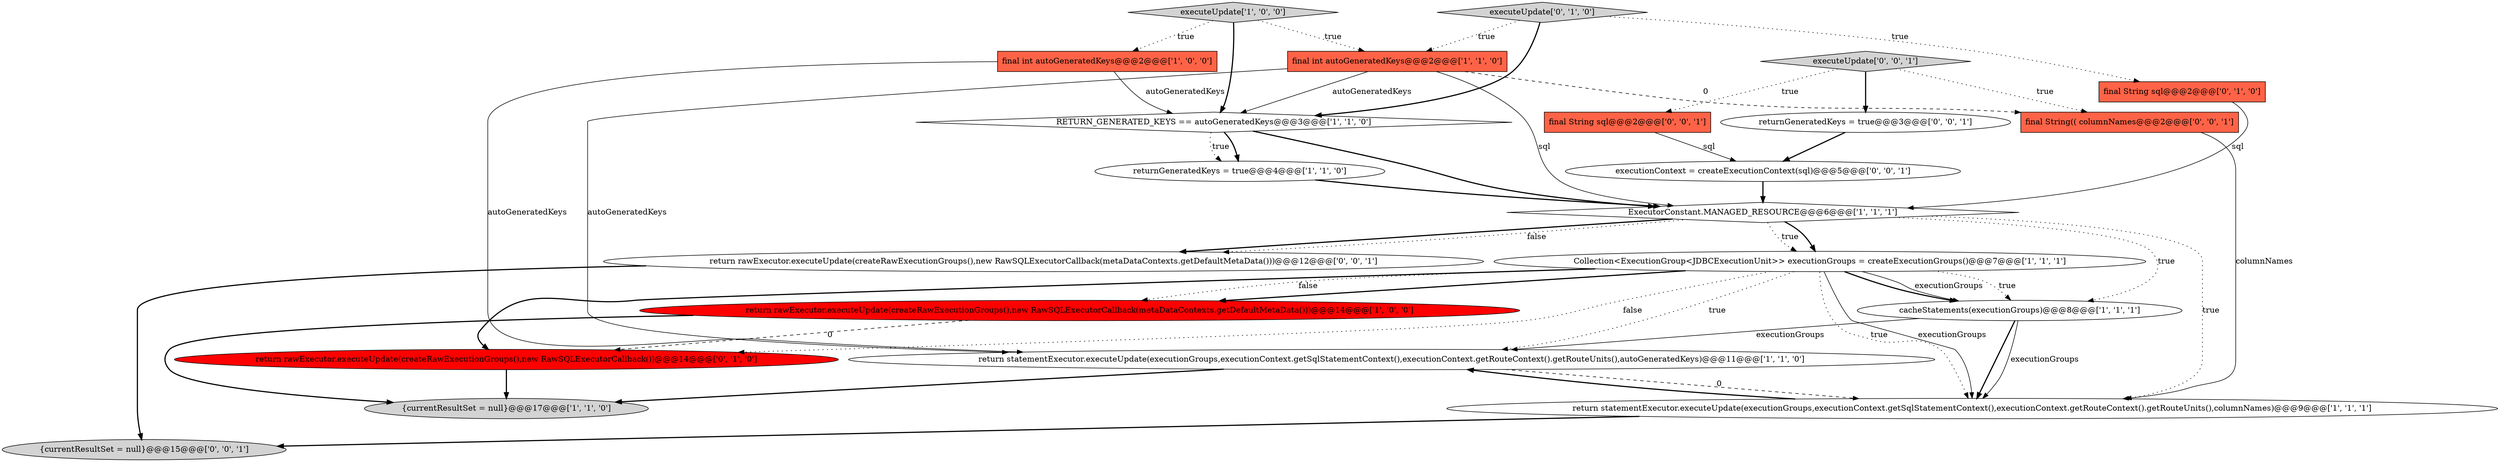 digraph {
19 [style = filled, label = "returnGeneratedKeys = true@@@3@@@['0', '0', '1']", fillcolor = white, shape = ellipse image = "AAA0AAABBB3BBB"];
10 [style = filled, label = "return statementExecutor.executeUpdate(executionGroups,executionContext.getSqlStatementContext(),executionContext.getRouteContext().getRouteUnits(),autoGeneratedKeys)@@@11@@@['1', '1', '0']", fillcolor = white, shape = ellipse image = "AAA0AAABBB1BBB"];
16 [style = filled, label = "executeUpdate['0', '0', '1']", fillcolor = lightgray, shape = diamond image = "AAA0AAABBB3BBB"];
14 [style = filled, label = "executeUpdate['0', '1', '0']", fillcolor = lightgray, shape = diamond image = "AAA0AAABBB2BBB"];
5 [style = filled, label = "return rawExecutor.executeUpdate(createRawExecutionGroups(),new RawSQLExecutorCallback(metaDataContexts.getDefaultMetaData()))@@@14@@@['1', '0', '0']", fillcolor = red, shape = ellipse image = "AAA1AAABBB1BBB"];
8 [style = filled, label = "returnGeneratedKeys = true@@@4@@@['1', '1', '0']", fillcolor = white, shape = ellipse image = "AAA0AAABBB1BBB"];
1 [style = filled, label = "ExecutorConstant.MANAGED_RESOURCE@@@6@@@['1', '1', '1']", fillcolor = white, shape = diamond image = "AAA0AAABBB1BBB"];
12 [style = filled, label = "final String sql@@@2@@@['0', '1', '0']", fillcolor = tomato, shape = box image = "AAA0AAABBB2BBB"];
13 [style = filled, label = "return rawExecutor.executeUpdate(createRawExecutionGroups(),new RawSQLExecutorCallback())@@@14@@@['0', '1', '0']", fillcolor = red, shape = ellipse image = "AAA1AAABBB2BBB"];
2 [style = filled, label = "final int autoGeneratedKeys@@@2@@@['1', '1', '0']", fillcolor = tomato, shape = box image = "AAA0AAABBB1BBB"];
7 [style = filled, label = "cacheStatements(executionGroups)@@@8@@@['1', '1', '1']", fillcolor = white, shape = ellipse image = "AAA0AAABBB1BBB"];
17 [style = filled, label = "executionContext = createExecutionContext(sql)@@@5@@@['0', '0', '1']", fillcolor = white, shape = ellipse image = "AAA0AAABBB3BBB"];
21 [style = filled, label = "{currentResultSet = null}@@@15@@@['0', '0', '1']", fillcolor = lightgray, shape = ellipse image = "AAA0AAABBB3BBB"];
11 [style = filled, label = "return statementExecutor.executeUpdate(executionGroups,executionContext.getSqlStatementContext(),executionContext.getRouteContext().getRouteUnits(),columnNames)@@@9@@@['1', '1', '1']", fillcolor = white, shape = ellipse image = "AAA0AAABBB1BBB"];
18 [style = filled, label = "final String sql@@@2@@@['0', '0', '1']", fillcolor = tomato, shape = box image = "AAA0AAABBB3BBB"];
3 [style = filled, label = "{currentResultSet = null}@@@17@@@['1', '1', '0']", fillcolor = lightgray, shape = ellipse image = "AAA0AAABBB1BBB"];
15 [style = filled, label = "return rawExecutor.executeUpdate(createRawExecutionGroups(),new RawSQLExecutorCallback(metaDataContexts.getDefaultMetaData()))@@@12@@@['0', '0', '1']", fillcolor = white, shape = ellipse image = "AAA0AAABBB3BBB"];
4 [style = filled, label = "Collection<ExecutionGroup<JDBCExecutionUnit>> executionGroups = createExecutionGroups()@@@7@@@['1', '1', '1']", fillcolor = white, shape = ellipse image = "AAA0AAABBB1BBB"];
9 [style = filled, label = "RETURN_GENERATED_KEYS == autoGeneratedKeys@@@3@@@['1', '1', '0']", fillcolor = white, shape = diamond image = "AAA0AAABBB1BBB"];
20 [style = filled, label = "final String(( columnNames@@@2@@@['0', '0', '1']", fillcolor = tomato, shape = box image = "AAA0AAABBB3BBB"];
6 [style = filled, label = "executeUpdate['1', '0', '0']", fillcolor = lightgray, shape = diamond image = "AAA0AAABBB1BBB"];
0 [style = filled, label = "final int autoGeneratedKeys@@@2@@@['1', '0', '0']", fillcolor = tomato, shape = box image = "AAA0AAABBB1BBB"];
5->13 [style = dashed, label="0"];
5->3 [style = bold, label=""];
14->2 [style = dotted, label="true"];
0->10 [style = solid, label="autoGeneratedKeys"];
1->4 [style = bold, label=""];
7->11 [style = bold, label=""];
2->20 [style = dashed, label="0"];
14->12 [style = dotted, label="true"];
17->1 [style = bold, label=""];
4->10 [style = dotted, label="true"];
15->21 [style = bold, label=""];
1->15 [style = bold, label=""];
1->11 [style = dotted, label="true"];
4->13 [style = bold, label=""];
11->21 [style = bold, label=""];
4->5 [style = dotted, label="false"];
4->11 [style = dotted, label="true"];
4->7 [style = dotted, label="true"];
16->20 [style = dotted, label="true"];
10->3 [style = bold, label=""];
4->11 [style = solid, label="executionGroups"];
1->4 [style = dotted, label="true"];
19->17 [style = bold, label=""];
1->15 [style = dotted, label="false"];
9->8 [style = bold, label=""];
7->10 [style = solid, label="executionGroups"];
4->13 [style = dotted, label="false"];
16->19 [style = bold, label=""];
4->7 [style = bold, label=""];
12->1 [style = solid, label="sql"];
9->8 [style = dotted, label="true"];
1->7 [style = dotted, label="true"];
10->11 [style = dashed, label="0"];
8->1 [style = bold, label=""];
6->2 [style = dotted, label="true"];
18->17 [style = solid, label="sql"];
13->3 [style = bold, label=""];
2->10 [style = solid, label="autoGeneratedKeys"];
11->10 [style = bold, label=""];
2->9 [style = solid, label="autoGeneratedKeys"];
4->7 [style = solid, label="executionGroups"];
20->11 [style = solid, label="columnNames"];
0->9 [style = solid, label="autoGeneratedKeys"];
14->9 [style = bold, label=""];
6->0 [style = dotted, label="true"];
6->9 [style = bold, label=""];
9->1 [style = bold, label=""];
7->11 [style = solid, label="executionGroups"];
4->5 [style = bold, label=""];
2->1 [style = solid, label="sql"];
16->18 [style = dotted, label="true"];
}
